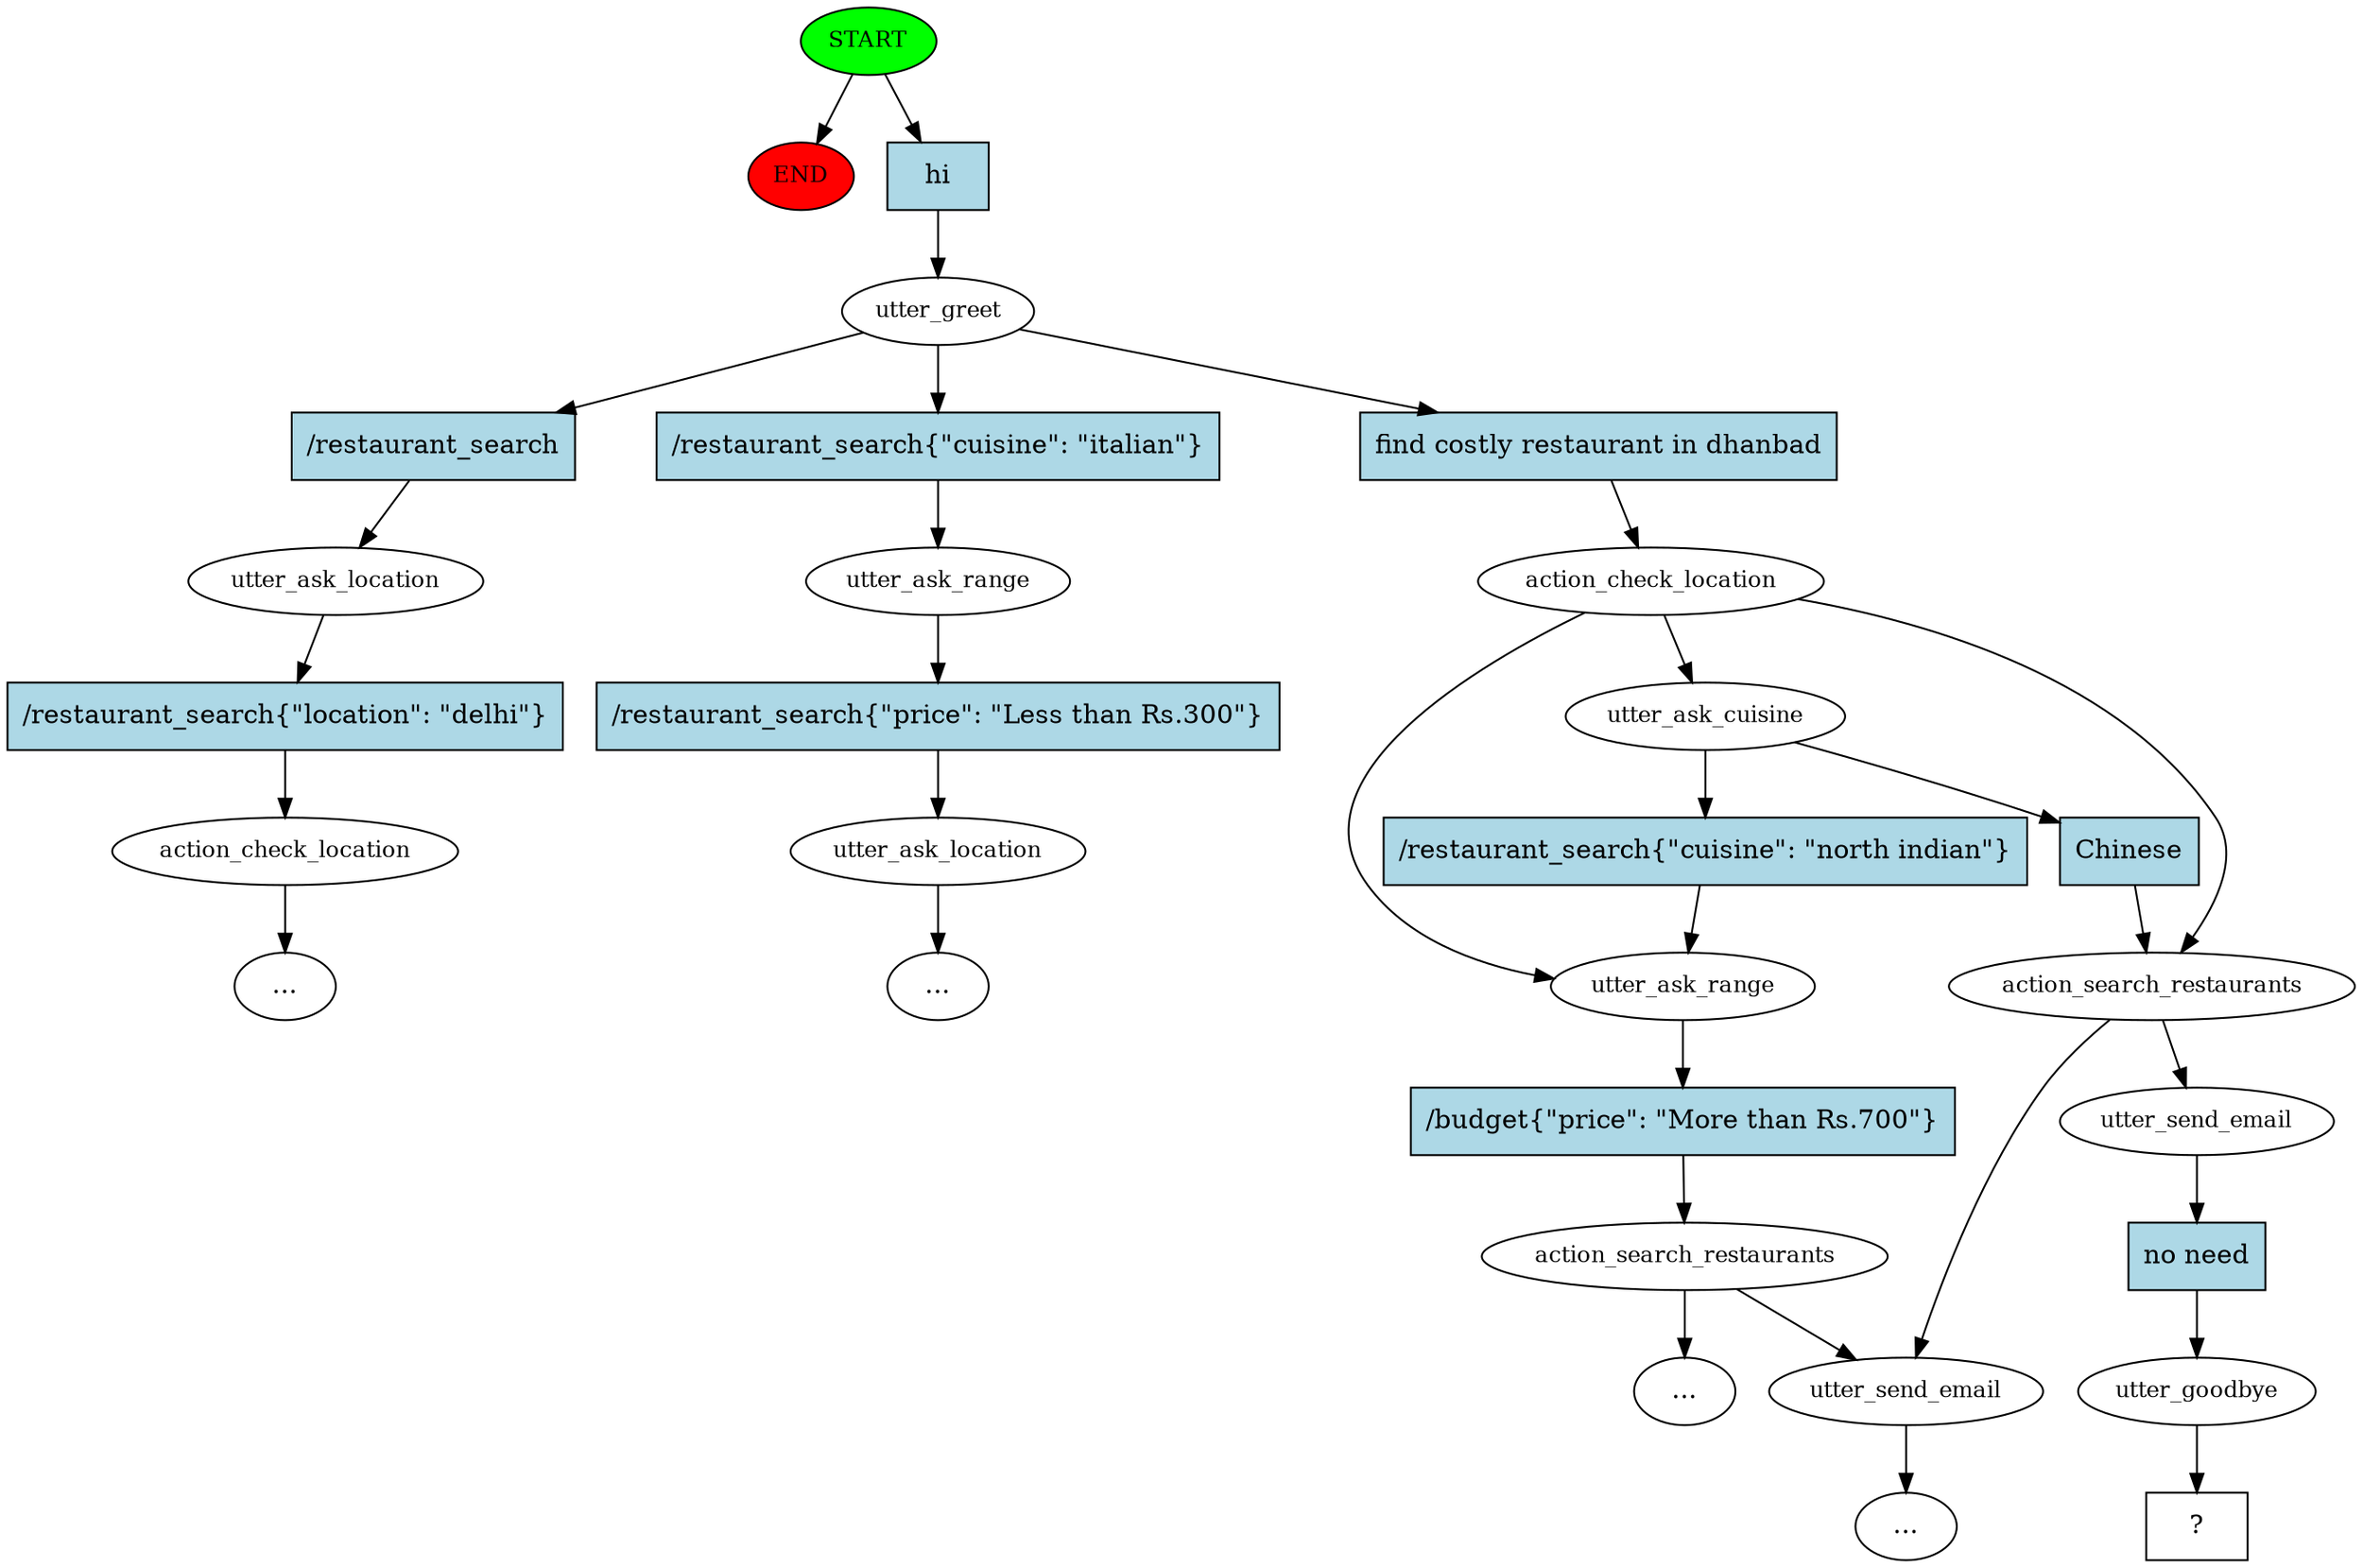 digraph  {
0 [class="start active", fillcolor=green, fontsize=12, label=START, style=filled];
"-1" [class=end, fillcolor=red, fontsize=12, label=END, style=filled];
1 [class=active, fontsize=12, label=utter_greet];
2 [class="", fontsize=12, label=utter_ask_location];
3 [class="", fontsize=12, label=action_check_location];
"-5" [class=ellipsis, label="..."];
11 [class="", fontsize=12, label=utter_ask_range];
12 [class="", fontsize=12, label=utter_ask_location];
"-6" [class=ellipsis, label="..."];
14 [class=active, fontsize=12, label=action_check_location];
15 [class=active, fontsize=12, label=utter_ask_cuisine];
16 [class="", fontsize=12, label=utter_ask_range];
17 [class="", fontsize=12, label=action_search_restaurants];
18 [class="", fontsize=12, label=utter_send_email];
"-8" [class=ellipsis, label="..."];
25 [class=active, fontsize=12, label=action_search_restaurants];
"-9" [class=ellipsis, label="..."];
31 [class=active, fontsize=12, label=utter_send_email];
32 [class=active, fontsize=12, label=utter_goodbye];
33 [class="intent dashed active", label="  ?  ", shape=rect];
34 [class="intent active", fillcolor=lightblue, label=hi, shape=rect, style=filled];
35 [class=intent, fillcolor=lightblue, label="/restaurant_search", shape=rect, style=filled];
36 [class=intent, fillcolor=lightblue, label="/restaurant_search{\"cuisine\": \"italian\"}", shape=rect, style=filled];
37 [class="intent active", fillcolor=lightblue, label="find costly restaurant in dhanbad", shape=rect, style=filled];
38 [class=intent, fillcolor=lightblue, label="/restaurant_search{\"location\": \"delhi\"}", shape=rect, style=filled];
39 [class=intent, fillcolor=lightblue, label="/restaurant_search{\"price\": \"Less than Rs.300\"}", shape=rect, style=filled];
40 [class=intent, fillcolor=lightblue, label="/restaurant_search{\"cuisine\": \"north indian\"}", shape=rect, style=filled];
41 [class="intent active", fillcolor=lightblue, label=Chinese, shape=rect, style=filled];
42 [class=intent, fillcolor=lightblue, label="/budget{\"price\": \"More than Rs.700\"}", shape=rect, style=filled];
43 [class="intent active", fillcolor=lightblue, label="no need", shape=rect, style=filled];
0 -> "-1"  [class="", key=NONE, label=""];
0 -> 34  [class=active, key=0];
1 -> 35  [class="", key=0];
1 -> 36  [class="", key=0];
1 -> 37  [class=active, key=0];
2 -> 38  [class="", key=0];
3 -> "-5"  [class="", key=NONE, label=""];
11 -> 39  [class="", key=0];
12 -> "-6"  [class="", key=NONE, label=""];
14 -> 15  [class=active, key=NONE, label=""];
14 -> 25  [class="", key=NONE, label=""];
14 -> 16  [class="", key=NONE, label=""];
15 -> 40  [class="", key=0];
15 -> 41  [class=active, key=0];
16 -> 42  [class="", key=0];
17 -> 18  [class="", key=NONE, label=""];
17 -> "-8"  [class="", key=NONE, label=""];
18 -> "-9"  [class="", key=NONE, label=""];
25 -> 18  [class="", key=NONE, label=""];
25 -> 31  [class=active, key=NONE, label=""];
31 -> 43  [class=active, key=0];
32 -> 33  [class=active, key=NONE, label=""];
34 -> 1  [class=active, key=0];
35 -> 2  [class="", key=0];
36 -> 11  [class="", key=0];
37 -> 14  [class=active, key=0];
38 -> 3  [class="", key=0];
39 -> 12  [class="", key=0];
40 -> 16  [class="", key=0];
41 -> 25  [class=active, key=0];
42 -> 17  [class="", key=0];
43 -> 32  [class=active, key=0];
}
